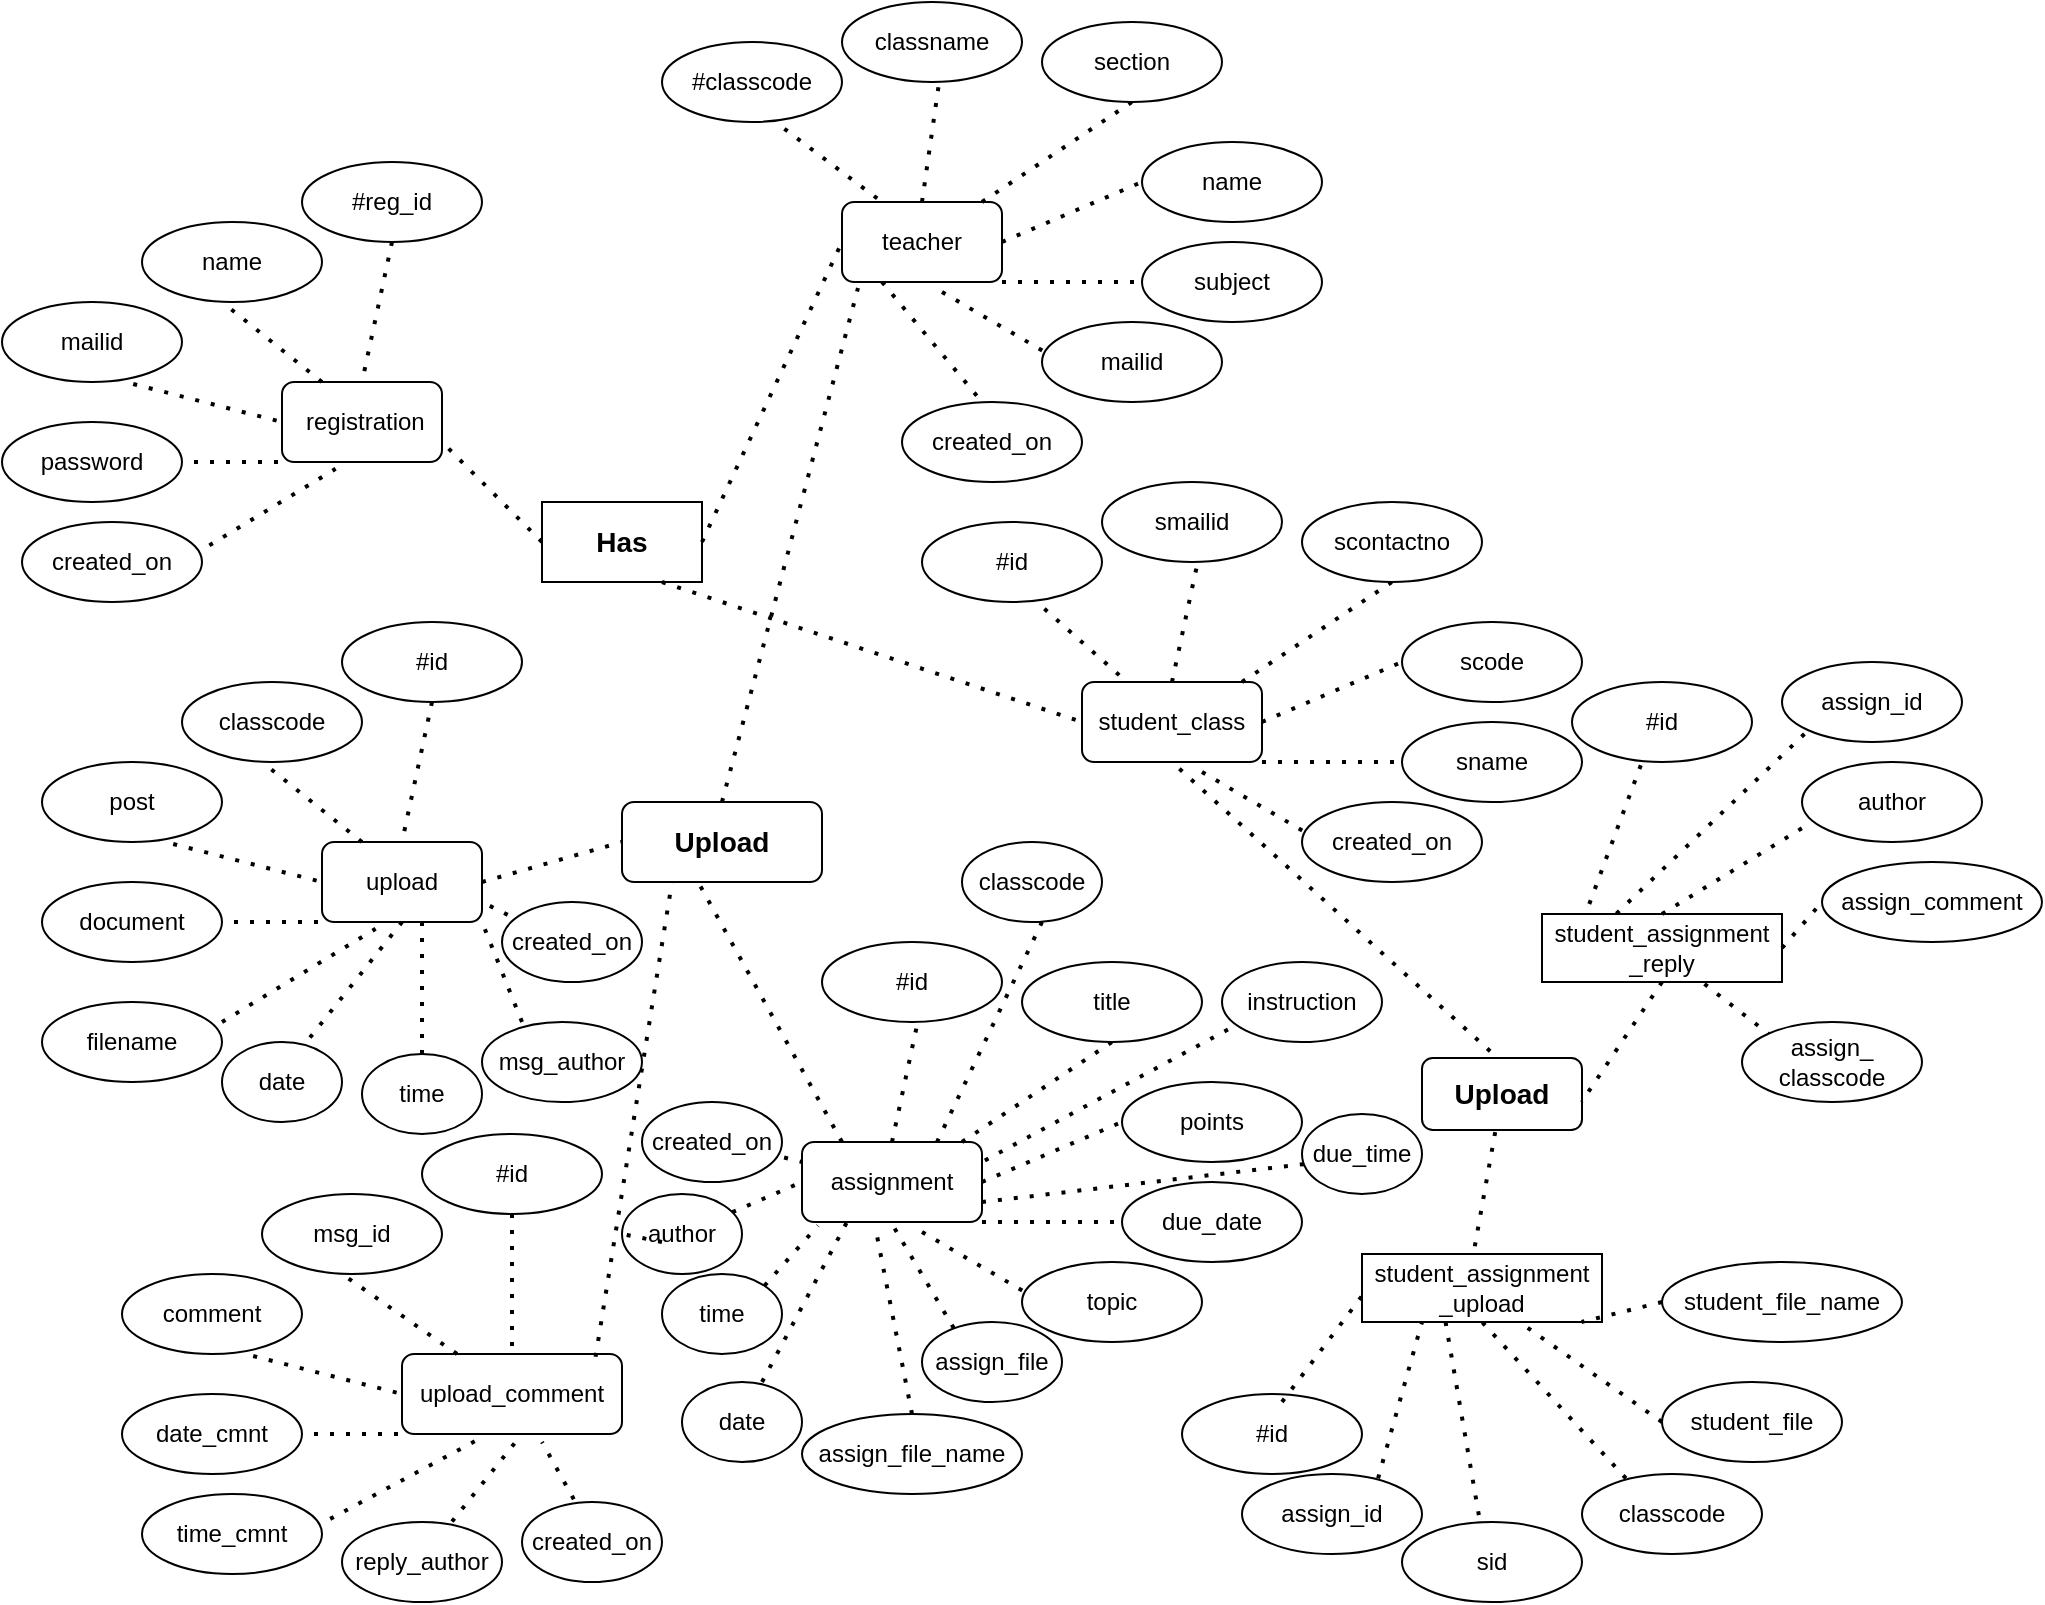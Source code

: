 <mxfile version="14.2.9" type="github">
  <diagram name="Page-1" id="e7e014a7-5840-1c2e-5031-d8a46d1fe8dd">
    <mxGraphModel dx="1038" dy="556" grid="1" gridSize="10" guides="1" tooltips="1" connect="1" arrows="1" fold="1" page="1" pageScale="1" pageWidth="1600" pageHeight="900" background="#ffffff" math="0" shadow="0">
      <root>
        <mxCell id="0" />
        <mxCell id="1" parent="0" />
        <mxCell id="wm7McS8ciFP9YZ9LBugO-41" value="&amp;nbsp;registration" style="rounded=1;whiteSpace=wrap;html=1;" parent="1" vertex="1">
          <mxGeometry x="150" y="230" width="80" height="40" as="geometry" />
        </mxCell>
        <mxCell id="wm7McS8ciFP9YZ9LBugO-42" value="" style="endArrow=none;dashed=1;html=1;dashPattern=1 3;strokeWidth=2;exitX=0.25;exitY=0;exitDx=0;exitDy=0;" parent="1" source="wm7McS8ciFP9YZ9LBugO-41" edge="1">
          <mxGeometry width="50" height="50" relative="1" as="geometry">
            <mxPoint x="100" y="240" as="sourcePoint" />
            <mxPoint x="120" y="190" as="targetPoint" />
          </mxGeometry>
        </mxCell>
        <mxCell id="wm7McS8ciFP9YZ9LBugO-45" value="" style="endArrow=none;dashed=1;html=1;dashPattern=1 3;strokeWidth=2;exitX=0.729;exitY=1.025;exitDx=0;exitDy=0;exitPerimeter=0;" parent="1" source="wm7McS8ciFP9YZ9LBugO-49" edge="1">
          <mxGeometry width="50" height="50" relative="1" as="geometry">
            <mxPoint x="70" y="240" as="sourcePoint" />
            <mxPoint x="150" y="250" as="targetPoint" />
          </mxGeometry>
        </mxCell>
        <mxCell id="wm7McS8ciFP9YZ9LBugO-47" value="name" style="ellipse;whiteSpace=wrap;html=1;" parent="1" vertex="1">
          <mxGeometry x="80" y="150" width="90" height="40" as="geometry" />
        </mxCell>
        <mxCell id="wm7McS8ciFP9YZ9LBugO-49" value="mailid" style="ellipse;whiteSpace=wrap;html=1;" parent="1" vertex="1">
          <mxGeometry x="10" y="190" width="90" height="40" as="geometry" />
        </mxCell>
        <mxCell id="wm7McS8ciFP9YZ9LBugO-50" value="" style="endArrow=none;dashed=1;html=1;dashPattern=1 3;strokeWidth=2;entryX=0;entryY=1;entryDx=0;entryDy=0;" parent="1" target="wm7McS8ciFP9YZ9LBugO-41" edge="1">
          <mxGeometry width="50" height="50" relative="1" as="geometry">
            <mxPoint x="90" y="270" as="sourcePoint" />
            <mxPoint x="140" y="260" as="targetPoint" />
          </mxGeometry>
        </mxCell>
        <mxCell id="wm7McS8ciFP9YZ9LBugO-51" value="" style="endArrow=none;dashed=1;html=1;dashPattern=1 3;strokeWidth=2;entryX=0.5;entryY=0;entryDx=0;entryDy=0;exitX=0.5;exitY=1;exitDx=0;exitDy=0;exitPerimeter=0;" parent="1" source="wm7McS8ciFP9YZ9LBugO-53" target="wm7McS8ciFP9YZ9LBugO-41" edge="1">
          <mxGeometry width="50" height="50" relative="1" as="geometry">
            <mxPoint x="205" y="170" as="sourcePoint" />
            <mxPoint x="244.39" y="230" as="targetPoint" />
          </mxGeometry>
        </mxCell>
        <mxCell id="wm7McS8ciFP9YZ9LBugO-52" value="" style="endArrow=none;dashed=1;html=1;dashPattern=1 3;strokeWidth=2;entryX=0.335;entryY=1.085;entryDx=0;entryDy=0;entryPerimeter=0;" parent="1" target="wm7McS8ciFP9YZ9LBugO-41" edge="1">
          <mxGeometry width="50" height="50" relative="1" as="geometry">
            <mxPoint x="100" y="320" as="sourcePoint" />
            <mxPoint x="204.39" y="319" as="targetPoint" />
          </mxGeometry>
        </mxCell>
        <mxCell id="wm7McS8ciFP9YZ9LBugO-53" value="#reg_id" style="ellipse;whiteSpace=wrap;html=1;" parent="1" vertex="1">
          <mxGeometry x="160" y="120" width="90" height="40" as="geometry" />
        </mxCell>
        <mxCell id="wm7McS8ciFP9YZ9LBugO-54" value="password" style="ellipse;whiteSpace=wrap;html=1;" parent="1" vertex="1">
          <mxGeometry x="10" y="250" width="90" height="40" as="geometry" />
        </mxCell>
        <mxCell id="wm7McS8ciFP9YZ9LBugO-55" value="created_on" style="ellipse;whiteSpace=wrap;html=1;" parent="1" vertex="1">
          <mxGeometry x="20" y="300" width="90" height="40" as="geometry" />
        </mxCell>
        <mxCell id="wm7McS8ciFP9YZ9LBugO-56" value="" style="endArrow=none;dashed=1;html=1;dashPattern=1 3;strokeWidth=2;entryX=1;entryY=0.75;entryDx=0;entryDy=0;" parent="1" target="wm7McS8ciFP9YZ9LBugO-41" edge="1">
          <mxGeometry width="50" height="50" relative="1" as="geometry">
            <mxPoint x="280" y="310" as="sourcePoint" />
            <mxPoint x="270" y="270" as="targetPoint" />
          </mxGeometry>
        </mxCell>
        <mxCell id="wm7McS8ciFP9YZ9LBugO-57" value="&lt;b&gt;&lt;font style=&quot;font-size: 14px&quot;&gt;Has&lt;/font&gt;&lt;/b&gt;" style="rounded=0;whiteSpace=wrap;html=1;" parent="1" vertex="1">
          <mxGeometry x="280" y="290" width="80" height="40" as="geometry" />
        </mxCell>
        <mxCell id="wm7McS8ciFP9YZ9LBugO-70" value="teacher" style="rounded=1;whiteSpace=wrap;html=1;" parent="1" vertex="1">
          <mxGeometry x="430" y="140" width="80" height="40" as="geometry" />
        </mxCell>
        <mxCell id="wm7McS8ciFP9YZ9LBugO-71" value="" style="endArrow=none;dashed=1;html=1;dashPattern=1 3;strokeWidth=2;entryX=0.5;entryY=1;entryDx=0;entryDy=0;" parent="1" target="wm7McS8ciFP9YZ9LBugO-78" edge="1">
          <mxGeometry width="50" height="50" relative="1" as="geometry">
            <mxPoint x="500" y="140" as="sourcePoint" />
            <mxPoint x="550" y="90" as="targetPoint" />
          </mxGeometry>
        </mxCell>
        <mxCell id="wm7McS8ciFP9YZ9LBugO-72" value="" style="endArrow=none;dashed=1;html=1;dashPattern=1 3;strokeWidth=2;" parent="1" edge="1">
          <mxGeometry width="50" height="50" relative="1" as="geometry">
            <mxPoint x="510" y="160" as="sourcePoint" />
            <mxPoint x="580" y="130" as="targetPoint" />
          </mxGeometry>
        </mxCell>
        <mxCell id="wm7McS8ciFP9YZ9LBugO-73" value="" style="endArrow=none;dashed=1;html=1;dashPattern=1 3;strokeWidth=2;exitX=1;exitY=1;exitDx=0;exitDy=0;entryX=0;entryY=0.5;entryDx=0;entryDy=0;" parent="1" source="wm7McS8ciFP9YZ9LBugO-70" target="wm7McS8ciFP9YZ9LBugO-80" edge="1">
          <mxGeometry width="50" height="50" relative="1" as="geometry">
            <mxPoint x="520" y="170" as="sourcePoint" />
            <mxPoint x="590" y="170" as="targetPoint" />
          </mxGeometry>
        </mxCell>
        <mxCell id="wm7McS8ciFP9YZ9LBugO-74" value="" style="endArrow=none;dashed=1;html=1;dashPattern=1 3;strokeWidth=2;exitX=0.5;exitY=0;exitDx=0;exitDy=0;" parent="1" source="wm7McS8ciFP9YZ9LBugO-70" edge="1">
          <mxGeometry width="50" height="50" relative="1" as="geometry">
            <mxPoint x="450" y="140" as="sourcePoint" />
            <mxPoint x="480" y="70" as="targetPoint" />
          </mxGeometry>
        </mxCell>
        <mxCell id="wm7McS8ciFP9YZ9LBugO-75" value="" style="endArrow=none;dashed=1;html=1;dashPattern=1 3;strokeWidth=2;" parent="1" edge="1">
          <mxGeometry width="50" height="50" relative="1" as="geometry">
            <mxPoint x="480" y="185" as="sourcePoint" />
            <mxPoint x="540" y="220" as="targetPoint" />
          </mxGeometry>
        </mxCell>
        <mxCell id="wm7McS8ciFP9YZ9LBugO-76" value="" style="endArrow=none;dashed=1;html=1;dashPattern=1 3;strokeWidth=2;exitX=1;exitY=1;exitDx=0;exitDy=0;" parent="1" edge="1">
          <mxGeometry width="50" height="50" relative="1" as="geometry">
            <mxPoint x="450" y="180" as="sourcePoint" />
            <mxPoint x="500" y="240" as="targetPoint" />
          </mxGeometry>
        </mxCell>
        <mxCell id="wm7McS8ciFP9YZ9LBugO-77" value="classname" style="ellipse;whiteSpace=wrap;html=1;" parent="1" vertex="1">
          <mxGeometry x="430" y="40" width="90" height="40" as="geometry" />
        </mxCell>
        <mxCell id="wm7McS8ciFP9YZ9LBugO-78" value="section" style="ellipse;whiteSpace=wrap;html=1;" parent="1" vertex="1">
          <mxGeometry x="530" y="50" width="90" height="40" as="geometry" />
        </mxCell>
        <mxCell id="wm7McS8ciFP9YZ9LBugO-79" value="name" style="ellipse;whiteSpace=wrap;html=1;" parent="1" vertex="1">
          <mxGeometry x="580" y="110" width="90" height="40" as="geometry" />
        </mxCell>
        <mxCell id="wm7McS8ciFP9YZ9LBugO-80" value="subject" style="ellipse;whiteSpace=wrap;html=1;" parent="1" vertex="1">
          <mxGeometry x="580" y="160" width="90" height="40" as="geometry" />
        </mxCell>
        <mxCell id="wm7McS8ciFP9YZ9LBugO-81" value="mailid" style="ellipse;whiteSpace=wrap;html=1;" parent="1" vertex="1">
          <mxGeometry x="530" y="200" width="90" height="40" as="geometry" />
        </mxCell>
        <mxCell id="wm7McS8ciFP9YZ9LBugO-82" value="created_on" style="ellipse;whiteSpace=wrap;html=1;" parent="1" vertex="1">
          <mxGeometry x="460" y="240" width="90" height="40" as="geometry" />
        </mxCell>
        <mxCell id="wm7McS8ciFP9YZ9LBugO-83" value="" style="endArrow=none;dashed=1;html=1;dashPattern=1 3;strokeWidth=2;entryX=0.25;entryY=0;entryDx=0;entryDy=0;exitX=0.68;exitY=1.085;exitDx=0;exitDy=0;exitPerimeter=0;" parent="1" source="wm7McS8ciFP9YZ9LBugO-84" target="wm7McS8ciFP9YZ9LBugO-70" edge="1">
          <mxGeometry width="50" height="50" relative="1" as="geometry">
            <mxPoint x="410" y="90" as="sourcePoint" />
            <mxPoint x="450" y="135" as="targetPoint" />
          </mxGeometry>
        </mxCell>
        <mxCell id="wm7McS8ciFP9YZ9LBugO-84" value="#classcode" style="ellipse;whiteSpace=wrap;html=1;" parent="1" vertex="1">
          <mxGeometry x="340" y="60" width="90" height="40" as="geometry" />
        </mxCell>
        <mxCell id="wm7McS8ciFP9YZ9LBugO-85" value="" style="endArrow=none;dashed=1;html=1;dashPattern=1 3;strokeWidth=2;entryX=0;entryY=0.5;entryDx=0;entryDy=0;" parent="1" target="wm7McS8ciFP9YZ9LBugO-70" edge="1">
          <mxGeometry width="50" height="50" relative="1" as="geometry">
            <mxPoint x="360" y="310" as="sourcePoint" />
            <mxPoint x="410" y="260" as="targetPoint" />
          </mxGeometry>
        </mxCell>
        <mxCell id="wm7McS8ciFP9YZ9LBugO-86" value="student_class" style="rounded=1;whiteSpace=wrap;html=1;" parent="1" vertex="1">
          <mxGeometry x="550" y="380" width="90" height="40" as="geometry" />
        </mxCell>
        <mxCell id="wm7McS8ciFP9YZ9LBugO-87" value="" style="endArrow=none;dashed=1;html=1;dashPattern=1 3;strokeWidth=2;entryX=0.5;entryY=1;entryDx=0;entryDy=0;" parent="1" target="wm7McS8ciFP9YZ9LBugO-94" edge="1">
          <mxGeometry width="50" height="50" relative="1" as="geometry">
            <mxPoint x="630" y="380" as="sourcePoint" />
            <mxPoint x="680" y="330" as="targetPoint" />
          </mxGeometry>
        </mxCell>
        <mxCell id="wm7McS8ciFP9YZ9LBugO-88" value="" style="endArrow=none;dashed=1;html=1;dashPattern=1 3;strokeWidth=2;" parent="1" edge="1">
          <mxGeometry width="50" height="50" relative="1" as="geometry">
            <mxPoint x="640" y="400" as="sourcePoint" />
            <mxPoint x="710" y="370" as="targetPoint" />
          </mxGeometry>
        </mxCell>
        <mxCell id="wm7McS8ciFP9YZ9LBugO-89" value="" style="endArrow=none;dashed=1;html=1;dashPattern=1 3;strokeWidth=2;exitX=1;exitY=1;exitDx=0;exitDy=0;entryX=0;entryY=0.5;entryDx=0;entryDy=0;" parent="1" source="wm7McS8ciFP9YZ9LBugO-86" target="wm7McS8ciFP9YZ9LBugO-96" edge="1">
          <mxGeometry width="50" height="50" relative="1" as="geometry">
            <mxPoint x="650" y="410" as="sourcePoint" />
            <mxPoint x="720" y="410" as="targetPoint" />
          </mxGeometry>
        </mxCell>
        <mxCell id="wm7McS8ciFP9YZ9LBugO-90" value="" style="endArrow=none;dashed=1;html=1;dashPattern=1 3;strokeWidth=2;exitX=0.5;exitY=0;exitDx=0;exitDy=0;" parent="1" source="wm7McS8ciFP9YZ9LBugO-86" edge="1">
          <mxGeometry width="50" height="50" relative="1" as="geometry">
            <mxPoint x="580" y="380" as="sourcePoint" />
            <mxPoint x="610" y="310" as="targetPoint" />
          </mxGeometry>
        </mxCell>
        <mxCell id="wm7McS8ciFP9YZ9LBugO-91" value="" style="endArrow=none;dashed=1;html=1;dashPattern=1 3;strokeWidth=2;" parent="1" edge="1">
          <mxGeometry width="50" height="50" relative="1" as="geometry">
            <mxPoint x="610" y="425" as="sourcePoint" />
            <mxPoint x="670" y="460" as="targetPoint" />
          </mxGeometry>
        </mxCell>
        <mxCell id="wm7McS8ciFP9YZ9LBugO-93" value="smailid" style="ellipse;whiteSpace=wrap;html=1;" parent="1" vertex="1">
          <mxGeometry x="560" y="280" width="90" height="40" as="geometry" />
        </mxCell>
        <mxCell id="wm7McS8ciFP9YZ9LBugO-94" value="scontactno" style="ellipse;whiteSpace=wrap;html=1;" parent="1" vertex="1">
          <mxGeometry x="660" y="290" width="90" height="40" as="geometry" />
        </mxCell>
        <mxCell id="wm7McS8ciFP9YZ9LBugO-95" value="scode" style="ellipse;whiteSpace=wrap;html=1;" parent="1" vertex="1">
          <mxGeometry x="710" y="350" width="90" height="40" as="geometry" />
        </mxCell>
        <mxCell id="wm7McS8ciFP9YZ9LBugO-96" value="sname" style="ellipse;whiteSpace=wrap;html=1;" parent="1" vertex="1">
          <mxGeometry x="710" y="400" width="90" height="40" as="geometry" />
        </mxCell>
        <mxCell id="wm7McS8ciFP9YZ9LBugO-97" value="created_on" style="ellipse;whiteSpace=wrap;html=1;" parent="1" vertex="1">
          <mxGeometry x="660" y="440" width="90" height="40" as="geometry" />
        </mxCell>
        <mxCell id="wm7McS8ciFP9YZ9LBugO-99" value="" style="endArrow=none;dashed=1;html=1;dashPattern=1 3;strokeWidth=2;entryX=0.25;entryY=0;entryDx=0;entryDy=0;exitX=0.68;exitY=1.085;exitDx=0;exitDy=0;exitPerimeter=0;" parent="1" source="wm7McS8ciFP9YZ9LBugO-100" target="wm7McS8ciFP9YZ9LBugO-86" edge="1">
          <mxGeometry width="50" height="50" relative="1" as="geometry">
            <mxPoint x="540" y="330" as="sourcePoint" />
            <mxPoint x="580" y="375" as="targetPoint" />
          </mxGeometry>
        </mxCell>
        <mxCell id="wm7McS8ciFP9YZ9LBugO-100" value="#id" style="ellipse;whiteSpace=wrap;html=1;" parent="1" vertex="1">
          <mxGeometry x="470" y="300" width="90" height="40" as="geometry" />
        </mxCell>
        <mxCell id="wm7McS8ciFP9YZ9LBugO-101" value="" style="endArrow=none;dashed=1;html=1;dashPattern=1 3;strokeWidth=2;exitX=0.75;exitY=1;exitDx=0;exitDy=0;entryX=0;entryY=0.5;entryDx=0;entryDy=0;" parent="1" source="wm7McS8ciFP9YZ9LBugO-57" target="wm7McS8ciFP9YZ9LBugO-86" edge="1">
          <mxGeometry width="50" height="50" relative="1" as="geometry">
            <mxPoint x="440" y="600" as="sourcePoint" />
            <mxPoint x="550" y="400" as="targetPoint" />
          </mxGeometry>
        </mxCell>
        <mxCell id="wm7McS8ciFP9YZ9LBugO-102" value="" style="endArrow=none;dashed=1;html=1;dashPattern=1 3;strokeWidth=2;entryX=0.1;entryY=1.075;entryDx=0;entryDy=0;entryPerimeter=0;" parent="1" target="wm7McS8ciFP9YZ9LBugO-70" edge="1">
          <mxGeometry width="50" height="50" relative="1" as="geometry">
            <mxPoint x="370" y="440" as="sourcePoint" />
            <mxPoint x="530" y="360" as="targetPoint" />
          </mxGeometry>
        </mxCell>
        <mxCell id="wm7McS8ciFP9YZ9LBugO-103" value="&lt;font style=&quot;font-size: 14px&quot;&gt;&lt;b&gt;Upload&lt;/b&gt;&lt;/font&gt;" style="rounded=1;whiteSpace=wrap;html=1;" parent="1" vertex="1">
          <mxGeometry x="320" y="440" width="100" height="40" as="geometry" />
        </mxCell>
        <mxCell id="wm7McS8ciFP9YZ9LBugO-105" value="upload" style="rounded=1;whiteSpace=wrap;html=1;" parent="1" vertex="1">
          <mxGeometry x="170" y="460" width="80" height="40" as="geometry" />
        </mxCell>
        <mxCell id="wm7McS8ciFP9YZ9LBugO-106" value="" style="endArrow=none;dashed=1;html=1;dashPattern=1 3;strokeWidth=2;exitX=0.25;exitY=0;exitDx=0;exitDy=0;" parent="1" source="wm7McS8ciFP9YZ9LBugO-105" edge="1">
          <mxGeometry width="50" height="50" relative="1" as="geometry">
            <mxPoint x="120" y="470" as="sourcePoint" />
            <mxPoint x="140" y="420" as="targetPoint" />
          </mxGeometry>
        </mxCell>
        <mxCell id="wm7McS8ciFP9YZ9LBugO-107" value="" style="endArrow=none;dashed=1;html=1;dashPattern=1 3;strokeWidth=2;exitX=0.729;exitY=1.025;exitDx=0;exitDy=0;exitPerimeter=0;" parent="1" source="wm7McS8ciFP9YZ9LBugO-109" edge="1">
          <mxGeometry width="50" height="50" relative="1" as="geometry">
            <mxPoint x="90" y="470" as="sourcePoint" />
            <mxPoint x="170" y="480" as="targetPoint" />
          </mxGeometry>
        </mxCell>
        <mxCell id="wm7McS8ciFP9YZ9LBugO-108" value="classcode" style="ellipse;whiteSpace=wrap;html=1;" parent="1" vertex="1">
          <mxGeometry x="100" y="380" width="90" height="40" as="geometry" />
        </mxCell>
        <mxCell id="wm7McS8ciFP9YZ9LBugO-109" value="post" style="ellipse;whiteSpace=wrap;html=1;" parent="1" vertex="1">
          <mxGeometry x="30" y="420" width="90" height="40" as="geometry" />
        </mxCell>
        <mxCell id="wm7McS8ciFP9YZ9LBugO-110" value="" style="endArrow=none;dashed=1;html=1;dashPattern=1 3;strokeWidth=2;entryX=0;entryY=1;entryDx=0;entryDy=0;" parent="1" target="wm7McS8ciFP9YZ9LBugO-105" edge="1">
          <mxGeometry width="50" height="50" relative="1" as="geometry">
            <mxPoint x="110" y="500" as="sourcePoint" />
            <mxPoint x="160" y="490" as="targetPoint" />
          </mxGeometry>
        </mxCell>
        <mxCell id="wm7McS8ciFP9YZ9LBugO-111" value="" style="endArrow=none;dashed=1;html=1;dashPattern=1 3;strokeWidth=2;entryX=0.5;entryY=0;entryDx=0;entryDy=0;exitX=0.5;exitY=1;exitDx=0;exitDy=0;exitPerimeter=0;" parent="1" source="wm7McS8ciFP9YZ9LBugO-113" target="wm7McS8ciFP9YZ9LBugO-105" edge="1">
          <mxGeometry width="50" height="50" relative="1" as="geometry">
            <mxPoint x="225" y="400" as="sourcePoint" />
            <mxPoint x="264.39" y="460" as="targetPoint" />
          </mxGeometry>
        </mxCell>
        <mxCell id="wm7McS8ciFP9YZ9LBugO-112" value="" style="endArrow=none;dashed=1;html=1;dashPattern=1 3;strokeWidth=2;entryX=0.335;entryY=1.085;entryDx=0;entryDy=0;entryPerimeter=0;" parent="1" target="wm7McS8ciFP9YZ9LBugO-105" edge="1">
          <mxGeometry width="50" height="50" relative="1" as="geometry">
            <mxPoint x="120" y="550" as="sourcePoint" />
            <mxPoint x="224.39" y="549" as="targetPoint" />
          </mxGeometry>
        </mxCell>
        <mxCell id="wm7McS8ciFP9YZ9LBugO-113" value="#id" style="ellipse;whiteSpace=wrap;html=1;" parent="1" vertex="1">
          <mxGeometry x="180" y="350" width="90" height="40" as="geometry" />
        </mxCell>
        <mxCell id="wm7McS8ciFP9YZ9LBugO-114" value="document" style="ellipse;whiteSpace=wrap;html=1;" parent="1" vertex="1">
          <mxGeometry x="30" y="480" width="90" height="40" as="geometry" />
        </mxCell>
        <mxCell id="wm7McS8ciFP9YZ9LBugO-115" value="filename" style="ellipse;whiteSpace=wrap;html=1;" parent="1" vertex="1">
          <mxGeometry x="30" y="540" width="90" height="40" as="geometry" />
        </mxCell>
        <mxCell id="wm7McS8ciFP9YZ9LBugO-116" value="upload_comment" style="rounded=1;whiteSpace=wrap;html=1;" parent="1" vertex="1">
          <mxGeometry x="210" y="716" width="110" height="40" as="geometry" />
        </mxCell>
        <mxCell id="wm7McS8ciFP9YZ9LBugO-117" value="" style="endArrow=none;dashed=1;html=1;dashPattern=1 3;strokeWidth=2;exitX=0.25;exitY=0;exitDx=0;exitDy=0;" parent="1" source="wm7McS8ciFP9YZ9LBugO-116" edge="1">
          <mxGeometry width="50" height="50" relative="1" as="geometry">
            <mxPoint x="160" y="726" as="sourcePoint" />
            <mxPoint x="180" y="676" as="targetPoint" />
          </mxGeometry>
        </mxCell>
        <mxCell id="wm7McS8ciFP9YZ9LBugO-118" value="" style="endArrow=none;dashed=1;html=1;dashPattern=1 3;strokeWidth=2;exitX=0.729;exitY=1.025;exitDx=0;exitDy=0;exitPerimeter=0;" parent="1" source="wm7McS8ciFP9YZ9LBugO-120" edge="1">
          <mxGeometry width="50" height="50" relative="1" as="geometry">
            <mxPoint x="130" y="726" as="sourcePoint" />
            <mxPoint x="210" y="736" as="targetPoint" />
          </mxGeometry>
        </mxCell>
        <mxCell id="wm7McS8ciFP9YZ9LBugO-119" value="msg_id" style="ellipse;whiteSpace=wrap;html=1;" parent="1" vertex="1">
          <mxGeometry x="140" y="636" width="90" height="40" as="geometry" />
        </mxCell>
        <mxCell id="wm7McS8ciFP9YZ9LBugO-120" value="comment" style="ellipse;whiteSpace=wrap;html=1;" parent="1" vertex="1">
          <mxGeometry x="70" y="676" width="90" height="40" as="geometry" />
        </mxCell>
        <mxCell id="wm7McS8ciFP9YZ9LBugO-121" value="" style="endArrow=none;dashed=1;html=1;dashPattern=1 3;strokeWidth=2;entryX=0;entryY=1;entryDx=0;entryDy=0;" parent="1" target="wm7McS8ciFP9YZ9LBugO-116" edge="1">
          <mxGeometry width="50" height="50" relative="1" as="geometry">
            <mxPoint x="150" y="756" as="sourcePoint" />
            <mxPoint x="200" y="746" as="targetPoint" />
          </mxGeometry>
        </mxCell>
        <mxCell id="wm7McS8ciFP9YZ9LBugO-122" value="" style="endArrow=none;dashed=1;html=1;dashPattern=1 3;strokeWidth=2;entryX=0.5;entryY=0;entryDx=0;entryDy=0;exitX=0.5;exitY=1;exitDx=0;exitDy=0;exitPerimeter=0;" parent="1" source="wm7McS8ciFP9YZ9LBugO-124" target="wm7McS8ciFP9YZ9LBugO-116" edge="1">
          <mxGeometry width="50" height="50" relative="1" as="geometry">
            <mxPoint x="265" y="656" as="sourcePoint" />
            <mxPoint x="304.39" y="716" as="targetPoint" />
          </mxGeometry>
        </mxCell>
        <mxCell id="wm7McS8ciFP9YZ9LBugO-123" value="" style="endArrow=none;dashed=1;html=1;dashPattern=1 3;strokeWidth=2;entryX=0.335;entryY=1.085;entryDx=0;entryDy=0;entryPerimeter=0;" parent="1" target="wm7McS8ciFP9YZ9LBugO-116" edge="1">
          <mxGeometry width="50" height="50" relative="1" as="geometry">
            <mxPoint x="160" y="806" as="sourcePoint" />
            <mxPoint x="264.39" y="805" as="targetPoint" />
          </mxGeometry>
        </mxCell>
        <mxCell id="wm7McS8ciFP9YZ9LBugO-124" value="#id" style="ellipse;whiteSpace=wrap;html=1;" parent="1" vertex="1">
          <mxGeometry x="220" y="606" width="90" height="40" as="geometry" />
        </mxCell>
        <mxCell id="wm7McS8ciFP9YZ9LBugO-125" value="date_cmnt" style="ellipse;whiteSpace=wrap;html=1;" parent="1" vertex="1">
          <mxGeometry x="70" y="736" width="90" height="40" as="geometry" />
        </mxCell>
        <mxCell id="wm7McS8ciFP9YZ9LBugO-126" value="time_cmnt" style="ellipse;whiteSpace=wrap;html=1;" parent="1" vertex="1">
          <mxGeometry x="80" y="786" width="90" height="40" as="geometry" />
        </mxCell>
        <mxCell id="wm7McS8ciFP9YZ9LBugO-138" value="assignment" style="rounded=1;whiteSpace=wrap;html=1;" parent="1" vertex="1">
          <mxGeometry x="410" y="610" width="90" height="40" as="geometry" />
        </mxCell>
        <mxCell id="wm7McS8ciFP9YZ9LBugO-139" value="" style="endArrow=none;dashed=1;html=1;dashPattern=1 3;strokeWidth=2;entryX=0.5;entryY=1;entryDx=0;entryDy=0;" parent="1" target="wm7McS8ciFP9YZ9LBugO-145" edge="1">
          <mxGeometry width="50" height="50" relative="1" as="geometry">
            <mxPoint x="490" y="610" as="sourcePoint" />
            <mxPoint x="540" y="560" as="targetPoint" />
          </mxGeometry>
        </mxCell>
        <mxCell id="wm7McS8ciFP9YZ9LBugO-140" value="" style="endArrow=none;dashed=1;html=1;dashPattern=1 3;strokeWidth=2;" parent="1" edge="1">
          <mxGeometry width="50" height="50" relative="1" as="geometry">
            <mxPoint x="500" y="630" as="sourcePoint" />
            <mxPoint x="570" y="600" as="targetPoint" />
          </mxGeometry>
        </mxCell>
        <mxCell id="wm7McS8ciFP9YZ9LBugO-141" value="" style="endArrow=none;dashed=1;html=1;dashPattern=1 3;strokeWidth=2;exitX=1;exitY=1;exitDx=0;exitDy=0;entryX=0;entryY=0.5;entryDx=0;entryDy=0;" parent="1" source="wm7McS8ciFP9YZ9LBugO-138" target="wm7McS8ciFP9YZ9LBugO-147" edge="1">
          <mxGeometry width="50" height="50" relative="1" as="geometry">
            <mxPoint x="510" y="640" as="sourcePoint" />
            <mxPoint x="580" y="640" as="targetPoint" />
          </mxGeometry>
        </mxCell>
        <mxCell id="wm7McS8ciFP9YZ9LBugO-142" value="" style="endArrow=none;dashed=1;html=1;dashPattern=1 3;strokeWidth=2;exitX=0.5;exitY=0;exitDx=0;exitDy=0;" parent="1" source="wm7McS8ciFP9YZ9LBugO-138" edge="1">
          <mxGeometry width="50" height="50" relative="1" as="geometry">
            <mxPoint x="440" y="610" as="sourcePoint" />
            <mxPoint x="470" y="540" as="targetPoint" />
          </mxGeometry>
        </mxCell>
        <mxCell id="wm7McS8ciFP9YZ9LBugO-143" value="" style="endArrow=none;dashed=1;html=1;dashPattern=1 3;strokeWidth=2;" parent="1" edge="1">
          <mxGeometry width="50" height="50" relative="1" as="geometry">
            <mxPoint x="470" y="655" as="sourcePoint" />
            <mxPoint x="530" y="690" as="targetPoint" />
          </mxGeometry>
        </mxCell>
        <mxCell id="wm7McS8ciFP9YZ9LBugO-144" value="#id" style="ellipse;whiteSpace=wrap;html=1;" parent="1" vertex="1">
          <mxGeometry x="420" y="510" width="90" height="40" as="geometry" />
        </mxCell>
        <mxCell id="wm7McS8ciFP9YZ9LBugO-145" value="title" style="ellipse;whiteSpace=wrap;html=1;" parent="1" vertex="1">
          <mxGeometry x="520" y="520" width="90" height="40" as="geometry" />
        </mxCell>
        <mxCell id="wm7McS8ciFP9YZ9LBugO-146" value="points" style="ellipse;whiteSpace=wrap;html=1;" parent="1" vertex="1">
          <mxGeometry x="570" y="580" width="90" height="40" as="geometry" />
        </mxCell>
        <mxCell id="wm7McS8ciFP9YZ9LBugO-147" value="due_date" style="ellipse;whiteSpace=wrap;html=1;" parent="1" vertex="1">
          <mxGeometry x="570" y="630" width="90" height="40" as="geometry" />
        </mxCell>
        <mxCell id="wm7McS8ciFP9YZ9LBugO-148" value="topic" style="ellipse;whiteSpace=wrap;html=1;" parent="1" vertex="1">
          <mxGeometry x="520" y="670" width="90" height="40" as="geometry" />
        </mxCell>
        <mxCell id="wm7McS8ciFP9YZ9LBugO-151" value="" style="endArrow=none;dashed=1;html=1;dashPattern=1 3;strokeWidth=2;exitX=1;exitY=0.5;exitDx=0;exitDy=0;entryX=0;entryY=0.5;entryDx=0;entryDy=0;" parent="1" source="wm7McS8ciFP9YZ9LBugO-105" target="wm7McS8ciFP9YZ9LBugO-103" edge="1">
          <mxGeometry width="50" height="50" relative="1" as="geometry">
            <mxPoint x="480" y="610" as="sourcePoint" />
            <mxPoint x="530" y="560" as="targetPoint" />
          </mxGeometry>
        </mxCell>
        <mxCell id="wm7McS8ciFP9YZ9LBugO-152" value="" style="endArrow=none;dashed=1;html=1;dashPattern=1 3;strokeWidth=2;entryX=0.25;entryY=1;entryDx=0;entryDy=0;exitX=0.88;exitY=0.035;exitDx=0;exitDy=0;exitPerimeter=0;" parent="1" source="wm7McS8ciFP9YZ9LBugO-116" target="wm7McS8ciFP9YZ9LBugO-103" edge="1">
          <mxGeometry width="50" height="50" relative="1" as="geometry">
            <mxPoint x="290" y="620" as="sourcePoint" />
            <mxPoint x="530" y="560" as="targetPoint" />
          </mxGeometry>
        </mxCell>
        <mxCell id="wm7McS8ciFP9YZ9LBugO-153" value="" style="endArrow=none;dashed=1;html=1;dashPattern=1 3;strokeWidth=2;entryX=0.388;entryY=1.035;entryDx=0;entryDy=0;entryPerimeter=0;" parent="1" target="wm7McS8ciFP9YZ9LBugO-103" edge="1">
          <mxGeometry width="50" height="50" relative="1" as="geometry">
            <mxPoint x="430" y="610" as="sourcePoint" />
            <mxPoint x="530" y="560" as="targetPoint" />
          </mxGeometry>
        </mxCell>
        <mxCell id="wm7McS8ciFP9YZ9LBugO-156" value="" style="endArrow=none;dashed=1;html=1;dashPattern=1 3;strokeWidth=2;exitX=0.733;exitY=-0.055;exitDx=0;exitDy=0;exitPerimeter=0;" parent="1" source="wm7McS8ciFP9YZ9LBugO-158" edge="1">
          <mxGeometry width="50" height="50" relative="1" as="geometry">
            <mxPoint x="180" y="540" as="sourcePoint" />
            <mxPoint x="210" y="500" as="targetPoint" />
          </mxGeometry>
        </mxCell>
        <mxCell id="wm7McS8ciFP9YZ9LBugO-158" value="date" style="ellipse;whiteSpace=wrap;html=1;" parent="1" vertex="1">
          <mxGeometry x="120" y="560" width="60" height="40" as="geometry" />
        </mxCell>
        <mxCell id="wm7McS8ciFP9YZ9LBugO-159" value="" style="endArrow=none;dashed=1;html=1;dashPattern=1 3;strokeWidth=2;exitX=0.5;exitY=0;exitDx=0;exitDy=0;" parent="1" source="wm7McS8ciFP9YZ9LBugO-160" edge="1">
          <mxGeometry width="50" height="50" relative="1" as="geometry">
            <mxPoint x="220" y="530" as="sourcePoint" />
            <mxPoint x="220" y="500" as="targetPoint" />
          </mxGeometry>
        </mxCell>
        <mxCell id="wm7McS8ciFP9YZ9LBugO-160" value="time" style="ellipse;whiteSpace=wrap;html=1;" parent="1" vertex="1">
          <mxGeometry x="190" y="566" width="60" height="40" as="geometry" />
        </mxCell>
        <mxCell id="wm7McS8ciFP9YZ9LBugO-163" value="" style="endArrow=none;dashed=1;html=1;dashPattern=1 3;strokeWidth=2;" parent="1" edge="1">
          <mxGeometry width="50" height="50" relative="1" as="geometry">
            <mxPoint x="270" y="550" as="sourcePoint" />
            <mxPoint x="250" y="500" as="targetPoint" />
          </mxGeometry>
        </mxCell>
        <mxCell id="wm7McS8ciFP9YZ9LBugO-164" value="msg_author" style="ellipse;whiteSpace=wrap;html=1;" parent="1" vertex="1">
          <mxGeometry x="250" y="550" width="80" height="40" as="geometry" />
        </mxCell>
        <mxCell id="wm7McS8ciFP9YZ9LBugO-165" value="" style="endArrow=none;dashed=1;html=1;dashPattern=1 3;strokeWidth=2;" parent="1" edge="1">
          <mxGeometry width="50" height="50" relative="1" as="geometry">
            <mxPoint x="270" y="500" as="sourcePoint" />
            <mxPoint x="250" y="490" as="targetPoint" />
          </mxGeometry>
        </mxCell>
        <mxCell id="wm7McS8ciFP9YZ9LBugO-166" value="created_on" style="ellipse;whiteSpace=wrap;html=1;" parent="1" vertex="1">
          <mxGeometry x="260" y="490" width="70" height="40" as="geometry" />
        </mxCell>
        <mxCell id="wm7McS8ciFP9YZ9LBugO-167" value="" style="endArrow=none;dashed=1;html=1;dashPattern=1 3;strokeWidth=2;" parent="1" edge="1">
          <mxGeometry width="50" height="50" relative="1" as="geometry">
            <mxPoint x="230" y="806" as="sourcePoint" />
            <mxPoint x="270" y="756" as="targetPoint" />
          </mxGeometry>
        </mxCell>
        <mxCell id="wm7McS8ciFP9YZ9LBugO-168" value="" style="endArrow=none;dashed=1;html=1;dashPattern=1 3;strokeWidth=2;exitX=0.37;exitY=-0.035;exitDx=0;exitDy=0;exitPerimeter=0;" parent="1" source="wm7McS8ciFP9YZ9LBugO-170" edge="1">
          <mxGeometry width="50" height="50" relative="1" as="geometry">
            <mxPoint x="270" y="800" as="sourcePoint" />
            <mxPoint x="280" y="760" as="targetPoint" />
          </mxGeometry>
        </mxCell>
        <mxCell id="wm7McS8ciFP9YZ9LBugO-169" value="reply_author" style="ellipse;whiteSpace=wrap;html=1;" parent="1" vertex="1">
          <mxGeometry x="180" y="800" width="80" height="40" as="geometry" />
        </mxCell>
        <mxCell id="wm7McS8ciFP9YZ9LBugO-170" value="created_on" style="ellipse;whiteSpace=wrap;html=1;" parent="1" vertex="1">
          <mxGeometry x="270" y="790" width="70" height="40" as="geometry" />
        </mxCell>
        <mxCell id="wm7McS8ciFP9YZ9LBugO-171" value="" style="endArrow=none;dashed=1;html=1;dashPattern=1 3;strokeWidth=2;entryX=0;entryY=0.25;entryDx=0;entryDy=0;" parent="1" target="wm7McS8ciFP9YZ9LBugO-138" edge="1">
          <mxGeometry width="50" height="50" relative="1" as="geometry">
            <mxPoint x="370" y="610" as="sourcePoint" />
            <mxPoint x="530" y="520" as="targetPoint" />
          </mxGeometry>
        </mxCell>
        <mxCell id="wm7McS8ciFP9YZ9LBugO-173" value="" style="endArrow=none;dashed=1;html=1;dashPattern=1 3;strokeWidth=2;entryX=0.409;entryY=1.085;entryDx=0;entryDy=0;entryPerimeter=0;exitX=0.5;exitY=0;exitDx=0;exitDy=0;" parent="1" source="wm7McS8ciFP9YZ9LBugO-184" target="wm7McS8ciFP9YZ9LBugO-138" edge="1">
          <mxGeometry width="50" height="50" relative="1" as="geometry">
            <mxPoint x="447" y="710" as="sourcePoint" />
            <mxPoint x="530" y="520" as="targetPoint" />
          </mxGeometry>
        </mxCell>
        <mxCell id="wm7McS8ciFP9YZ9LBugO-174" value="" style="endArrow=none;dashed=1;html=1;dashPattern=1 3;strokeWidth=2;entryX=0.25;entryY=1;entryDx=0;entryDy=0;exitX=0.667;exitY=0;exitDx=0;exitDy=0;exitPerimeter=0;" parent="1" source="wm7McS8ciFP9YZ9LBugO-186" target="wm7McS8ciFP9YZ9LBugO-138" edge="1">
          <mxGeometry width="50" height="50" relative="1" as="geometry">
            <mxPoint x="420" y="690" as="sourcePoint" />
            <mxPoint x="430" y="660" as="targetPoint" />
          </mxGeometry>
        </mxCell>
        <mxCell id="wm7McS8ciFP9YZ9LBugO-175" value="" style="endArrow=none;dashed=1;html=1;dashPattern=1 3;strokeWidth=2;" parent="1" edge="1">
          <mxGeometry width="50" height="50" relative="1" as="geometry">
            <mxPoint x="490" y="710" as="sourcePoint" />
            <mxPoint x="455" y="651" as="targetPoint" />
          </mxGeometry>
        </mxCell>
        <mxCell id="wm7McS8ciFP9YZ9LBugO-176" value="" style="endArrow=none;dashed=1;html=1;dashPattern=1 3;strokeWidth=2;entryX=0.089;entryY=1.045;entryDx=0;entryDy=0;entryPerimeter=0;exitX=1;exitY=0;exitDx=0;exitDy=0;" parent="1" source="wm7McS8ciFP9YZ9LBugO-187" target="wm7McS8ciFP9YZ9LBugO-138" edge="1">
          <mxGeometry width="50" height="50" relative="1" as="geometry">
            <mxPoint x="400" y="690" as="sourcePoint" />
            <mxPoint x="466.81" y="673.4" as="targetPoint" />
          </mxGeometry>
        </mxCell>
        <mxCell id="wm7McS8ciFP9YZ9LBugO-178" value="" style="endArrow=none;dashed=1;html=1;dashPattern=1 3;strokeWidth=2;entryX=0.75;entryY=0;entryDx=0;entryDy=0;" parent="1" target="wm7McS8ciFP9YZ9LBugO-138" edge="1">
          <mxGeometry width="50" height="50" relative="1" as="geometry">
            <mxPoint x="530" y="500" as="sourcePoint" />
            <mxPoint x="420" y="650" as="targetPoint" />
          </mxGeometry>
        </mxCell>
        <mxCell id="wm7McS8ciFP9YZ9LBugO-179" value="" style="endArrow=none;dashed=1;html=1;dashPattern=1 3;strokeWidth=2;entryX=0;entryY=0.5;entryDx=0;entryDy=0;" parent="1" source="wm7McS8ciFP9YZ9LBugO-189" target="wm7McS8ciFP9YZ9LBugO-138" edge="1">
          <mxGeometry width="50" height="50" relative="1" as="geometry">
            <mxPoint x="340" y="660" as="sourcePoint" />
            <mxPoint x="430" y="660" as="targetPoint" />
          </mxGeometry>
        </mxCell>
        <mxCell id="wm7McS8ciFP9YZ9LBugO-180" value="" style="endArrow=none;dashed=1;html=1;dashPattern=1 3;strokeWidth=2;entryX=1;entryY=0.25;entryDx=0;entryDy=0;" parent="1" target="wm7McS8ciFP9YZ9LBugO-138" edge="1">
          <mxGeometry width="50" height="50" relative="1" as="geometry">
            <mxPoint x="630" y="550" as="sourcePoint" />
            <mxPoint x="440" y="670" as="targetPoint" />
          </mxGeometry>
        </mxCell>
        <mxCell id="wm7McS8ciFP9YZ9LBugO-181" value="classcode" style="ellipse;whiteSpace=wrap;html=1;" parent="1" vertex="1">
          <mxGeometry x="490" y="460" width="70" height="40" as="geometry" />
        </mxCell>
        <mxCell id="wm7McS8ciFP9YZ9LBugO-182" value="instruction" style="ellipse;whiteSpace=wrap;html=1;" parent="1" vertex="1">
          <mxGeometry x="620" y="520" width="80" height="40" as="geometry" />
        </mxCell>
        <mxCell id="wm7McS8ciFP9YZ9LBugO-183" value="assign_file" style="ellipse;whiteSpace=wrap;html=1;" parent="1" vertex="1">
          <mxGeometry x="470" y="700" width="70" height="40" as="geometry" />
        </mxCell>
        <mxCell id="wm7McS8ciFP9YZ9LBugO-184" value="assign_file_name" style="ellipse;whiteSpace=wrap;html=1;" parent="1" vertex="1">
          <mxGeometry x="410" y="746" width="110" height="40" as="geometry" />
        </mxCell>
        <mxCell id="wm7McS8ciFP9YZ9LBugO-186" value="date" style="ellipse;whiteSpace=wrap;html=1;" parent="1" vertex="1">
          <mxGeometry x="350" y="730" width="60" height="40" as="geometry" />
        </mxCell>
        <mxCell id="wm7McS8ciFP9YZ9LBugO-187" value="time" style="ellipse;whiteSpace=wrap;html=1;" parent="1" vertex="1">
          <mxGeometry x="340" y="676" width="60" height="40" as="geometry" />
        </mxCell>
        <mxCell id="wm7McS8ciFP9YZ9LBugO-188" value="created_on" style="ellipse;whiteSpace=wrap;html=1;" parent="1" vertex="1">
          <mxGeometry x="330" y="590" width="70" height="40" as="geometry" />
        </mxCell>
        <mxCell id="wm7McS8ciFP9YZ9LBugO-189" value="author" style="ellipse;whiteSpace=wrap;html=1;" parent="1" vertex="1">
          <mxGeometry x="320" y="636" width="60" height="40" as="geometry" />
        </mxCell>
        <mxCell id="wm7McS8ciFP9YZ9LBugO-190" value="" style="endArrow=none;dashed=1;html=1;dashPattern=1 3;strokeWidth=2;entryX=0;entryY=0.5;entryDx=0;entryDy=0;" parent="1" target="wm7McS8ciFP9YZ9LBugO-189" edge="1">
          <mxGeometry width="50" height="50" relative="1" as="geometry">
            <mxPoint x="340" y="660" as="sourcePoint" />
            <mxPoint x="410" y="630" as="targetPoint" />
          </mxGeometry>
        </mxCell>
        <mxCell id="wm7McS8ciFP9YZ9LBugO-191" value="" style="endArrow=none;dashed=1;html=1;dashPattern=1 3;strokeWidth=2;exitX=1;exitY=0.75;exitDx=0;exitDy=0;" parent="1" source="wm7McS8ciFP9YZ9LBugO-138" edge="1">
          <mxGeometry width="50" height="50" relative="1" as="geometry">
            <mxPoint x="480" y="570" as="sourcePoint" />
            <mxPoint x="670" y="620" as="targetPoint" />
          </mxGeometry>
        </mxCell>
        <mxCell id="wm7McS8ciFP9YZ9LBugO-192" value="due_time" style="ellipse;whiteSpace=wrap;html=1;" parent="1" vertex="1">
          <mxGeometry x="660" y="596" width="60" height="40" as="geometry" />
        </mxCell>
        <mxCell id="hjP_1WC3sItxOrgLeP6L-1" value="" style="endArrow=none;dashed=1;html=1;dashPattern=1 3;strokeWidth=2;entryX=0.5;entryY=1;entryDx=0;entryDy=0;" edge="1" parent="1" target="wm7McS8ciFP9YZ9LBugO-86">
          <mxGeometry width="50" height="50" relative="1" as="geometry">
            <mxPoint x="760" y="570" as="sourcePoint" />
            <mxPoint x="550" y="560" as="targetPoint" />
          </mxGeometry>
        </mxCell>
        <mxCell id="hjP_1WC3sItxOrgLeP6L-2" value="&lt;font style=&quot;font-size: 14px&quot;&gt;&lt;b&gt;Upload&lt;/b&gt;&lt;/font&gt;" style="rounded=1;whiteSpace=wrap;html=1;" vertex="1" parent="1">
          <mxGeometry x="720" y="568" width="80" height="36" as="geometry" />
        </mxCell>
        <mxCell id="hjP_1WC3sItxOrgLeP6L-3" value="" style="endArrow=none;dashed=1;html=1;dashPattern=1 3;strokeWidth=2;" edge="1" parent="1" target="hjP_1WC3sItxOrgLeP6L-2">
          <mxGeometry width="50" height="50" relative="1" as="geometry">
            <mxPoint x="745" y="670" as="sourcePoint" />
            <mxPoint x="550" y="560" as="targetPoint" />
          </mxGeometry>
        </mxCell>
        <mxCell id="hjP_1WC3sItxOrgLeP6L-4" value="#id" style="ellipse;whiteSpace=wrap;html=1;" vertex="1" parent="1">
          <mxGeometry x="600" y="736" width="90" height="40" as="geometry" />
        </mxCell>
        <mxCell id="hjP_1WC3sItxOrgLeP6L-5" value="student_assignment&lt;br&gt;_upload" style="rounded=0;whiteSpace=wrap;html=1;" vertex="1" parent="1">
          <mxGeometry x="690" y="666" width="120" height="34" as="geometry" />
        </mxCell>
        <mxCell id="hjP_1WC3sItxOrgLeP6L-6" value="" style="endArrow=none;dashed=1;html=1;dashPattern=1 3;strokeWidth=2;" edge="1" parent="1">
          <mxGeometry width="50" height="50" relative="1" as="geometry">
            <mxPoint x="650" y="740" as="sourcePoint" />
            <mxPoint x="689.996" y="687" as="targetPoint" />
          </mxGeometry>
        </mxCell>
        <mxCell id="hjP_1WC3sItxOrgLeP6L-7" value="" style="endArrow=none;dashed=1;html=1;dashPattern=1 3;strokeWidth=2;exitX=0.756;exitY=0.055;exitDx=0;exitDy=0;exitPerimeter=0;" edge="1" parent="1" source="hjP_1WC3sItxOrgLeP6L-12">
          <mxGeometry width="50" height="50" relative="1" as="geometry">
            <mxPoint x="700" y="760" as="sourcePoint" />
            <mxPoint x="720" y="700" as="targetPoint" />
          </mxGeometry>
        </mxCell>
        <mxCell id="hjP_1WC3sItxOrgLeP6L-8" value="" style="endArrow=none;dashed=1;html=1;dashPattern=1 3;strokeWidth=2;exitX=0.427;exitY=-0.085;exitDx=0;exitDy=0;exitPerimeter=0;" edge="1" parent="1" source="hjP_1WC3sItxOrgLeP6L-13">
          <mxGeometry width="50" height="50" relative="1" as="geometry">
            <mxPoint x="732" y="766" as="sourcePoint" />
            <mxPoint x="731.786" y="700" as="targetPoint" />
          </mxGeometry>
        </mxCell>
        <mxCell id="hjP_1WC3sItxOrgLeP6L-9" value="" style="endArrow=none;dashed=1;html=1;dashPattern=1 3;strokeWidth=2;exitX=0.244;exitY=0.055;exitDx=0;exitDy=0;exitPerimeter=0;" edge="1" parent="1" source="hjP_1WC3sItxOrgLeP6L-14">
          <mxGeometry width="50" height="50" relative="1" as="geometry">
            <mxPoint x="760" y="766" as="sourcePoint" />
            <mxPoint x="749.996" y="700" as="targetPoint" />
          </mxGeometry>
        </mxCell>
        <mxCell id="hjP_1WC3sItxOrgLeP6L-10" value="" style="endArrow=none;dashed=1;html=1;dashPattern=1 3;strokeWidth=2;entryX=0.653;entryY=0.994;entryDx=0;entryDy=0;entryPerimeter=0;exitX=0;exitY=0.5;exitDx=0;exitDy=0;" edge="1" parent="1" source="hjP_1WC3sItxOrgLeP6L-15" target="hjP_1WC3sItxOrgLeP6L-5">
          <mxGeometry width="50" height="50" relative="1" as="geometry">
            <mxPoint x="790" y="766" as="sourcePoint" />
            <mxPoint x="770" y="710" as="targetPoint" />
          </mxGeometry>
        </mxCell>
        <mxCell id="hjP_1WC3sItxOrgLeP6L-11" value="" style="endArrow=none;dashed=1;html=1;dashPattern=1 3;strokeWidth=2;exitX=0;exitY=0.5;exitDx=0;exitDy=0;" edge="1" parent="1" source="hjP_1WC3sItxOrgLeP6L-16">
          <mxGeometry width="50" height="50" relative="1" as="geometry">
            <mxPoint x="820" y="766" as="sourcePoint" />
            <mxPoint x="799.786" y="700" as="targetPoint" />
          </mxGeometry>
        </mxCell>
        <mxCell id="hjP_1WC3sItxOrgLeP6L-12" value="assign_id" style="ellipse;whiteSpace=wrap;html=1;" vertex="1" parent="1">
          <mxGeometry x="630" y="776" width="90" height="40" as="geometry" />
        </mxCell>
        <mxCell id="hjP_1WC3sItxOrgLeP6L-13" value="sid" style="ellipse;whiteSpace=wrap;html=1;" vertex="1" parent="1">
          <mxGeometry x="710" y="800" width="90" height="40" as="geometry" />
        </mxCell>
        <mxCell id="hjP_1WC3sItxOrgLeP6L-14" value="classcode" style="ellipse;whiteSpace=wrap;html=1;" vertex="1" parent="1">
          <mxGeometry x="800" y="776" width="90" height="40" as="geometry" />
        </mxCell>
        <mxCell id="hjP_1WC3sItxOrgLeP6L-15" value="student_file" style="ellipse;whiteSpace=wrap;html=1;" vertex="1" parent="1">
          <mxGeometry x="840" y="730" width="90" height="40" as="geometry" />
        </mxCell>
        <mxCell id="hjP_1WC3sItxOrgLeP6L-16" value="student_file_name" style="ellipse;whiteSpace=wrap;html=1;" vertex="1" parent="1">
          <mxGeometry x="840" y="670" width="120" height="40" as="geometry" />
        </mxCell>
        <mxCell id="hjP_1WC3sItxOrgLeP6L-17" value="" style="endArrow=none;dashed=1;html=1;dashPattern=1 3;strokeWidth=2;" edge="1" parent="1">
          <mxGeometry width="50" height="50" relative="1" as="geometry">
            <mxPoint x="840" y="530" as="sourcePoint" />
            <mxPoint x="799.786" y="590" as="targetPoint" />
          </mxGeometry>
        </mxCell>
        <mxCell id="hjP_1WC3sItxOrgLeP6L-18" value="student_assignment&lt;br&gt;_reply" style="rounded=0;whiteSpace=wrap;html=1;" vertex="1" parent="1">
          <mxGeometry x="780" y="496" width="120" height="34" as="geometry" />
        </mxCell>
        <mxCell id="hjP_1WC3sItxOrgLeP6L-20" value="" style="endArrow=none;dashed=1;html=1;dashPattern=1 3;strokeWidth=2;exitX=0.197;exitY=-0.147;exitDx=0;exitDy=0;exitPerimeter=0;" edge="1" parent="1" source="hjP_1WC3sItxOrgLeP6L-18">
          <mxGeometry width="50" height="50" relative="1" as="geometry">
            <mxPoint x="850" y="540" as="sourcePoint" />
            <mxPoint x="830" y="420" as="targetPoint" />
          </mxGeometry>
        </mxCell>
        <mxCell id="hjP_1WC3sItxOrgLeP6L-21" value="#id" style="ellipse;whiteSpace=wrap;html=1;" vertex="1" parent="1">
          <mxGeometry x="795" y="380" width="90" height="40" as="geometry" />
        </mxCell>
        <mxCell id="hjP_1WC3sItxOrgLeP6L-22" value="assign_id" style="ellipse;whiteSpace=wrap;html=1;" vertex="1" parent="1">
          <mxGeometry x="900" y="370" width="90" height="40" as="geometry" />
        </mxCell>
        <mxCell id="hjP_1WC3sItxOrgLeP6L-23" value="author" style="ellipse;whiteSpace=wrap;html=1;" vertex="1" parent="1">
          <mxGeometry x="910" y="420" width="90" height="40" as="geometry" />
        </mxCell>
        <mxCell id="hjP_1WC3sItxOrgLeP6L-24" value="assign_comment" style="ellipse;whiteSpace=wrap;html=1;" vertex="1" parent="1">
          <mxGeometry x="920" y="470" width="110" height="40" as="geometry" />
        </mxCell>
        <mxCell id="hjP_1WC3sItxOrgLeP6L-25" value="assign_&lt;br&gt;classcode" style="ellipse;whiteSpace=wrap;html=1;" vertex="1" parent="1">
          <mxGeometry x="880" y="550" width="90" height="40" as="geometry" />
        </mxCell>
        <mxCell id="hjP_1WC3sItxOrgLeP6L-26" value="" style="endArrow=none;dashed=1;html=1;dashPattern=1 3;strokeWidth=2;entryX=0;entryY=1;entryDx=0;entryDy=0;exitX=0.31;exitY=-0.006;exitDx=0;exitDy=0;exitPerimeter=0;" edge="1" parent="1" source="hjP_1WC3sItxOrgLeP6L-18" target="hjP_1WC3sItxOrgLeP6L-22">
          <mxGeometry width="50" height="50" relative="1" as="geometry">
            <mxPoint x="820" y="490" as="sourcePoint" />
            <mxPoint x="840" y="430" as="targetPoint" />
          </mxGeometry>
        </mxCell>
        <mxCell id="hjP_1WC3sItxOrgLeP6L-27" value="" style="endArrow=none;dashed=1;html=1;dashPattern=1 3;strokeWidth=2;entryX=0.009;entryY=0.815;entryDx=0;entryDy=0;entryPerimeter=0;exitX=0.5;exitY=0;exitDx=0;exitDy=0;" edge="1" parent="1" source="hjP_1WC3sItxOrgLeP6L-18" target="hjP_1WC3sItxOrgLeP6L-23">
          <mxGeometry width="50" height="50" relative="1" as="geometry">
            <mxPoint x="850" y="490" as="sourcePoint" />
            <mxPoint x="850" y="440" as="targetPoint" />
          </mxGeometry>
        </mxCell>
        <mxCell id="hjP_1WC3sItxOrgLeP6L-28" value="" style="endArrow=none;dashed=1;html=1;dashPattern=1 3;strokeWidth=2;exitX=1;exitY=0.5;exitDx=0;exitDy=0;entryX=0;entryY=0.5;entryDx=0;entryDy=0;" edge="1" parent="1" source="hjP_1WC3sItxOrgLeP6L-18" target="hjP_1WC3sItxOrgLeP6L-24">
          <mxGeometry width="50" height="50" relative="1" as="geometry">
            <mxPoint x="833.64" y="521.002" as="sourcePoint" />
            <mxPoint x="860" y="450" as="targetPoint" />
          </mxGeometry>
        </mxCell>
        <mxCell id="hjP_1WC3sItxOrgLeP6L-29" value="" style="endArrow=none;dashed=1;html=1;dashPattern=1 3;strokeWidth=2;exitX=0.677;exitY=1.029;exitDx=0;exitDy=0;exitPerimeter=0;entryX=0;entryY=0;entryDx=0;entryDy=0;" edge="1" parent="1" source="hjP_1WC3sItxOrgLeP6L-18" target="hjP_1WC3sItxOrgLeP6L-25">
          <mxGeometry width="50" height="50" relative="1" as="geometry">
            <mxPoint x="843.64" y="531.002" as="sourcePoint" />
            <mxPoint x="870" y="460" as="targetPoint" />
          </mxGeometry>
        </mxCell>
      </root>
    </mxGraphModel>
  </diagram>
</mxfile>
